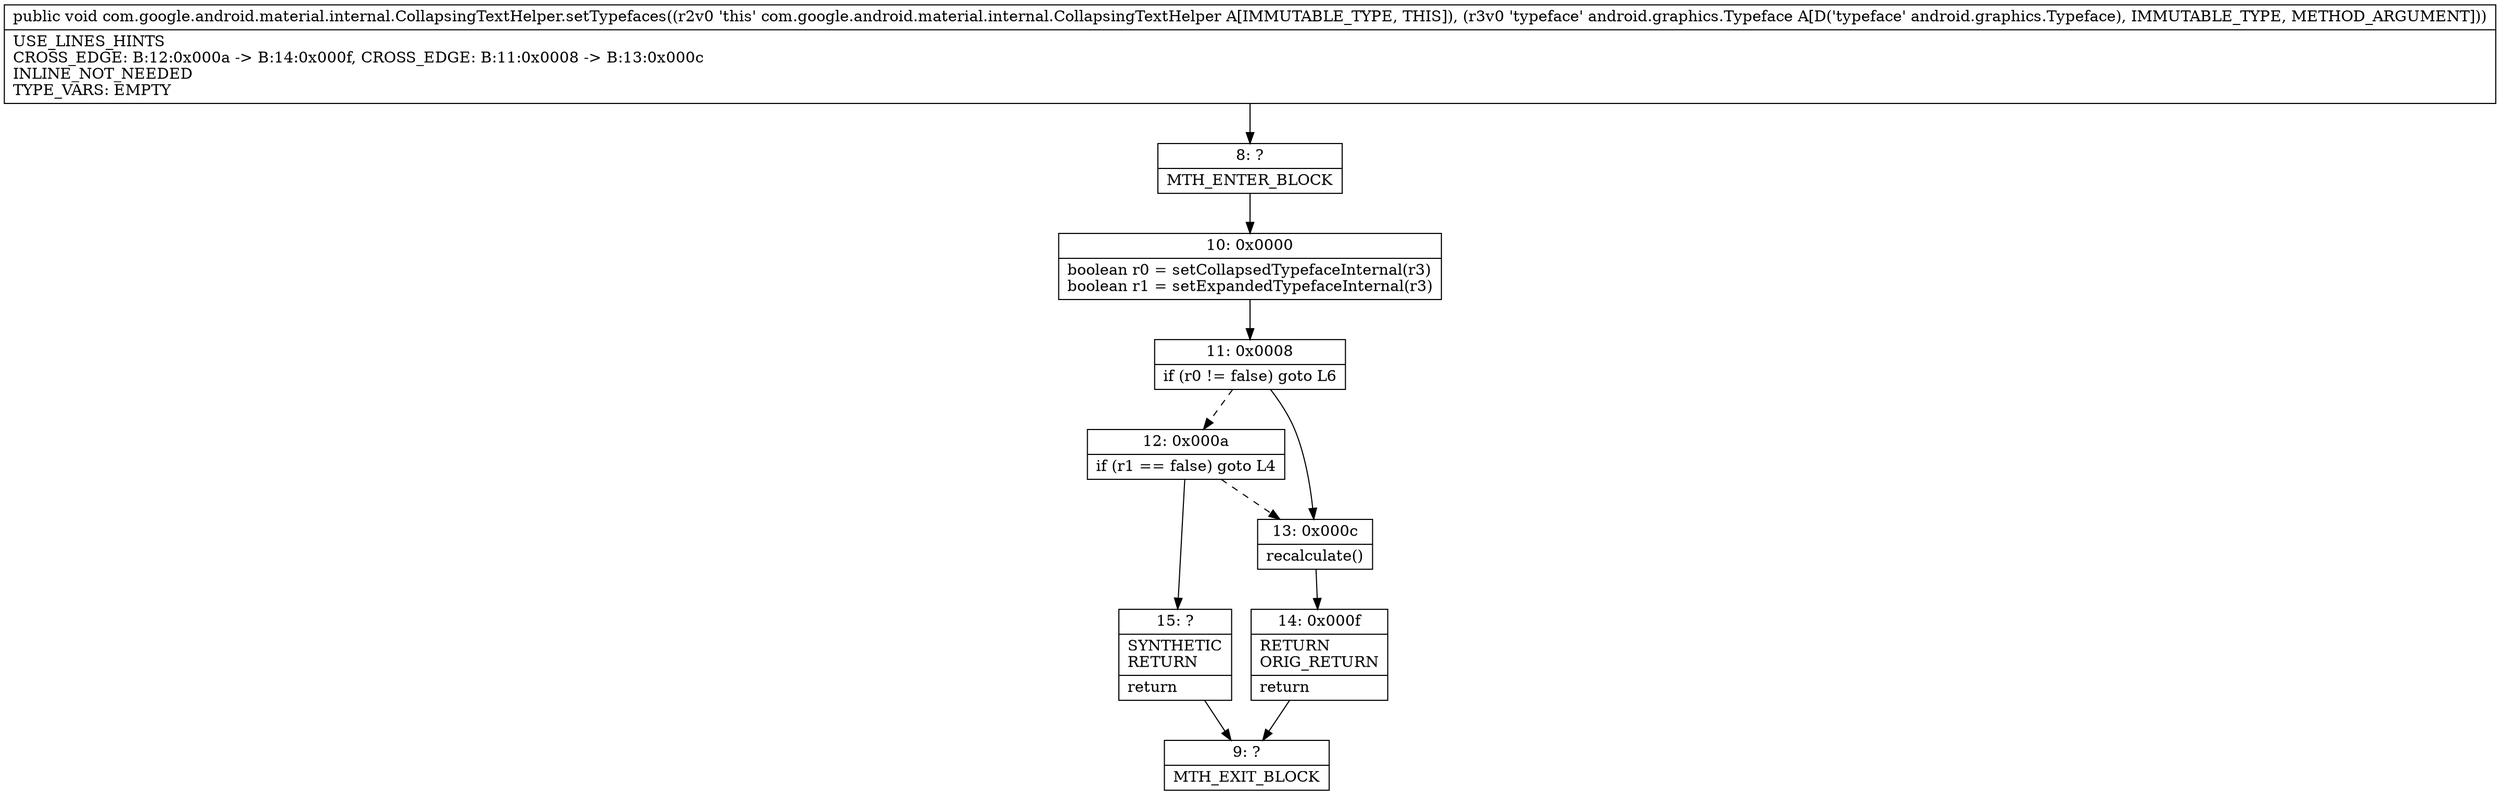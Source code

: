 digraph "CFG forcom.google.android.material.internal.CollapsingTextHelper.setTypefaces(Landroid\/graphics\/Typeface;)V" {
Node_8 [shape=record,label="{8\:\ ?|MTH_ENTER_BLOCK\l}"];
Node_10 [shape=record,label="{10\:\ 0x0000|boolean r0 = setCollapsedTypefaceInternal(r3)\lboolean r1 = setExpandedTypefaceInternal(r3)\l}"];
Node_11 [shape=record,label="{11\:\ 0x0008|if (r0 != false) goto L6\l}"];
Node_12 [shape=record,label="{12\:\ 0x000a|if (r1 == false) goto L4\l}"];
Node_15 [shape=record,label="{15\:\ ?|SYNTHETIC\lRETURN\l|return\l}"];
Node_9 [shape=record,label="{9\:\ ?|MTH_EXIT_BLOCK\l}"];
Node_13 [shape=record,label="{13\:\ 0x000c|recalculate()\l}"];
Node_14 [shape=record,label="{14\:\ 0x000f|RETURN\lORIG_RETURN\l|return\l}"];
MethodNode[shape=record,label="{public void com.google.android.material.internal.CollapsingTextHelper.setTypefaces((r2v0 'this' com.google.android.material.internal.CollapsingTextHelper A[IMMUTABLE_TYPE, THIS]), (r3v0 'typeface' android.graphics.Typeface A[D('typeface' android.graphics.Typeface), IMMUTABLE_TYPE, METHOD_ARGUMENT]))  | USE_LINES_HINTS\lCROSS_EDGE: B:12:0x000a \-\> B:14:0x000f, CROSS_EDGE: B:11:0x0008 \-\> B:13:0x000c\lINLINE_NOT_NEEDED\lTYPE_VARS: EMPTY\l}"];
MethodNode -> Node_8;Node_8 -> Node_10;
Node_10 -> Node_11;
Node_11 -> Node_12[style=dashed];
Node_11 -> Node_13;
Node_12 -> Node_13[style=dashed];
Node_12 -> Node_15;
Node_15 -> Node_9;
Node_13 -> Node_14;
Node_14 -> Node_9;
}

